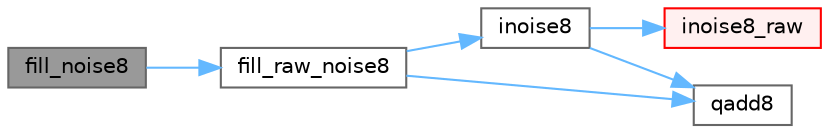digraph "fill_noise8"
{
 // LATEX_PDF_SIZE
  bgcolor="transparent";
  edge [fontname=Helvetica,fontsize=10,labelfontname=Helvetica,labelfontsize=10];
  node [fontname=Helvetica,fontsize=10,shape=box,height=0.2,width=0.4];
  rankdir="LR";
  Node1 [id="Node000001",label="fill_noise8",height=0.2,width=0.4,color="gray40", fillcolor="grey60", style="filled", fontcolor="black",tooltip="Fill an LED array with random colors, using 8-bit noise."];
  Node1 -> Node2 [id="edge1_Node000001_Node000002",color="steelblue1",style="solid",tooltip=" "];
  Node2 [id="Node000002",label="fill_raw_noise8",height=0.2,width=0.4,color="grey40", fillcolor="white", style="filled",URL="$de/da4/group___noise_fill.html#ga1e4dba9289b03333697e70d4b7f3b006",tooltip="Fill a 1D 8-bit buffer with noise, using inoise8()"];
  Node2 -> Node3 [id="edge2_Node000002_Node000003",color="steelblue1",style="solid",tooltip=" "];
  Node3 [id="Node000003",label="inoise8",height=0.2,width=0.4,color="grey40", fillcolor="white", style="filled",URL="$d8/df9/group___noise_generation.html#gaa521ccca6038d7b5e881fe2e8f35d3bc",tooltip="8-Bit, fixed point implementation of Perlin's noise."];
  Node3 -> Node4 [id="edge3_Node000003_Node000004",color="steelblue1",style="solid",tooltip=" "];
  Node4 [id="Node000004",label="inoise8_raw",height=0.2,width=0.4,color="red", fillcolor="#FFF0F0", style="filled",URL="$d8/df9/group___noise_generation.html#ga6c57ed3ea69e819c29602578ecbabd71",tooltip="8-bit, fixed point implementation of Perlin's noise without scaling."];
  Node3 -> Node10 [id="edge4_Node000003_Node000010",color="steelblue1",style="solid",tooltip=" "];
  Node10 [id="Node000010",label="qadd8",height=0.2,width=0.4,color="grey40", fillcolor="white", style="filled",URL="$d5/d98/group___math.html#ga07133b3085824d0fcd4f5086d286c4b5",tooltip="Add one byte to another, saturating at 0xFF."];
  Node2 -> Node10 [id="edge5_Node000002_Node000010",color="steelblue1",style="solid",tooltip=" "];
}
